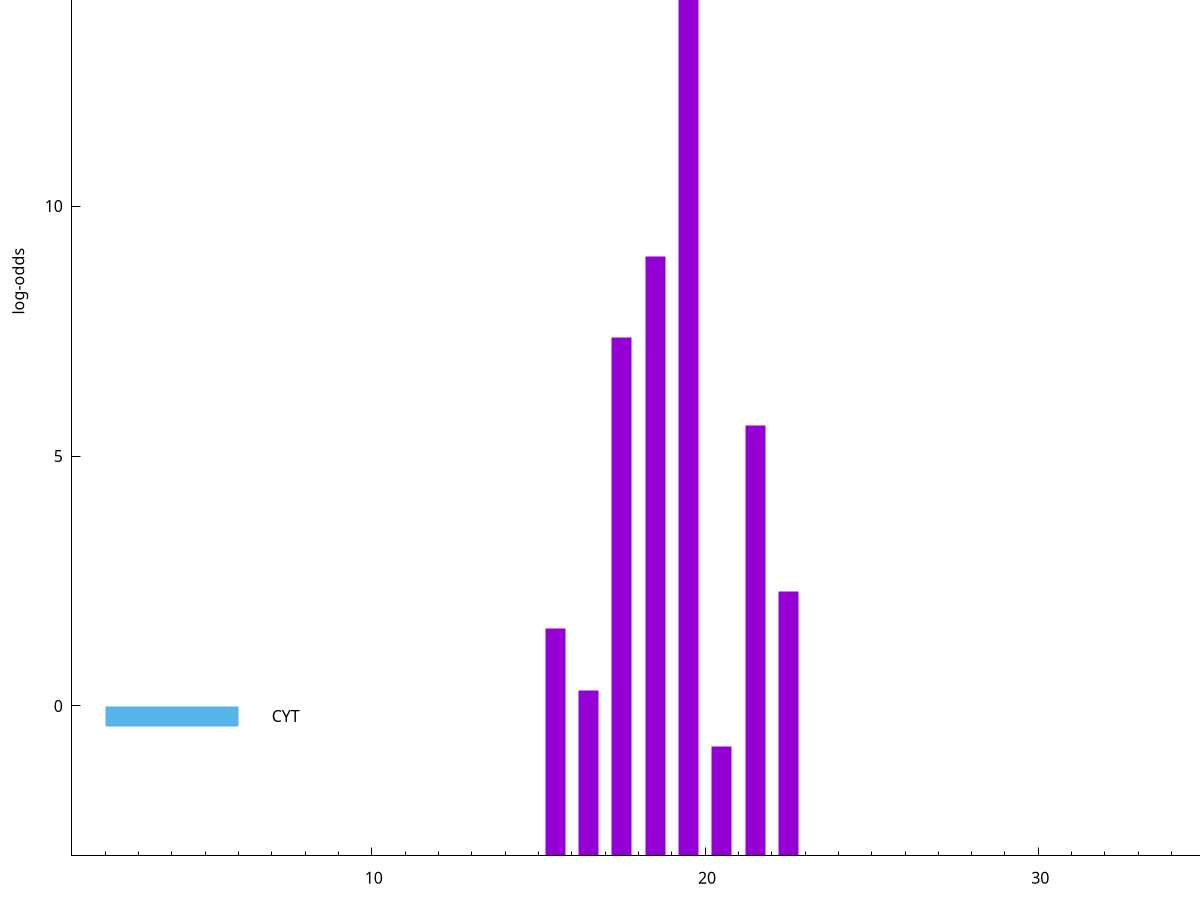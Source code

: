 set title "LipoP predictions for SRR5666527.gff"
set size 2., 1.4
set xrange [1:70] 
set mxtics 10
set yrange [-3:20]
set y2range [0:23]
set ylabel "log-odds"
set term postscript eps color solid "Helvetica" 30
set output "SRR5666527.gff4.eps"
set arrow from 2,18.907 to 6,18.907 nohead lt 1 lw 20
set label "SpI" at 7,18.907
set arrow from 2,-0.200913 to 6,-0.200913 nohead lt 3 lw 20
set label "CYT" at 7,-0.200913
set arrow from 2,18.907 to 6,18.907 nohead lt 1 lw 20
set label "SpI" at 7,18.907
# NOTE: The scores below are the log-odds scores with the threshold
# NOTE: subtracted (a hack to make gnuplot make the histogram all
# NOTE: look nice).
plot "-" axes x1y2 title "" with impulses lt 1 lw 20
19.500000 21.904900
18.500000 11.989950
17.500000 10.381100
21.500000 8.613970
22.500000 5.292800
15.500000 4.549230
16.500000 3.315856
20.500000 2.193363
e
exit
